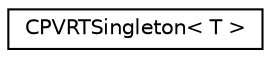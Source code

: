 digraph "Graphical Class Hierarchy"
{
  edge [fontname="Helvetica",fontsize="10",labelfontname="Helvetica",labelfontsize="10"];
  node [fontname="Helvetica",fontsize="10",shape=record];
  rankdir="LR";
  Node1 [label="CPVRTSingleton\< T \>",height=0.2,width=0.4,color="black", fillcolor="white", style="filled",URL="$class_c_p_v_r_t_singleton.html",tooltip="Singleton template. "];
}
